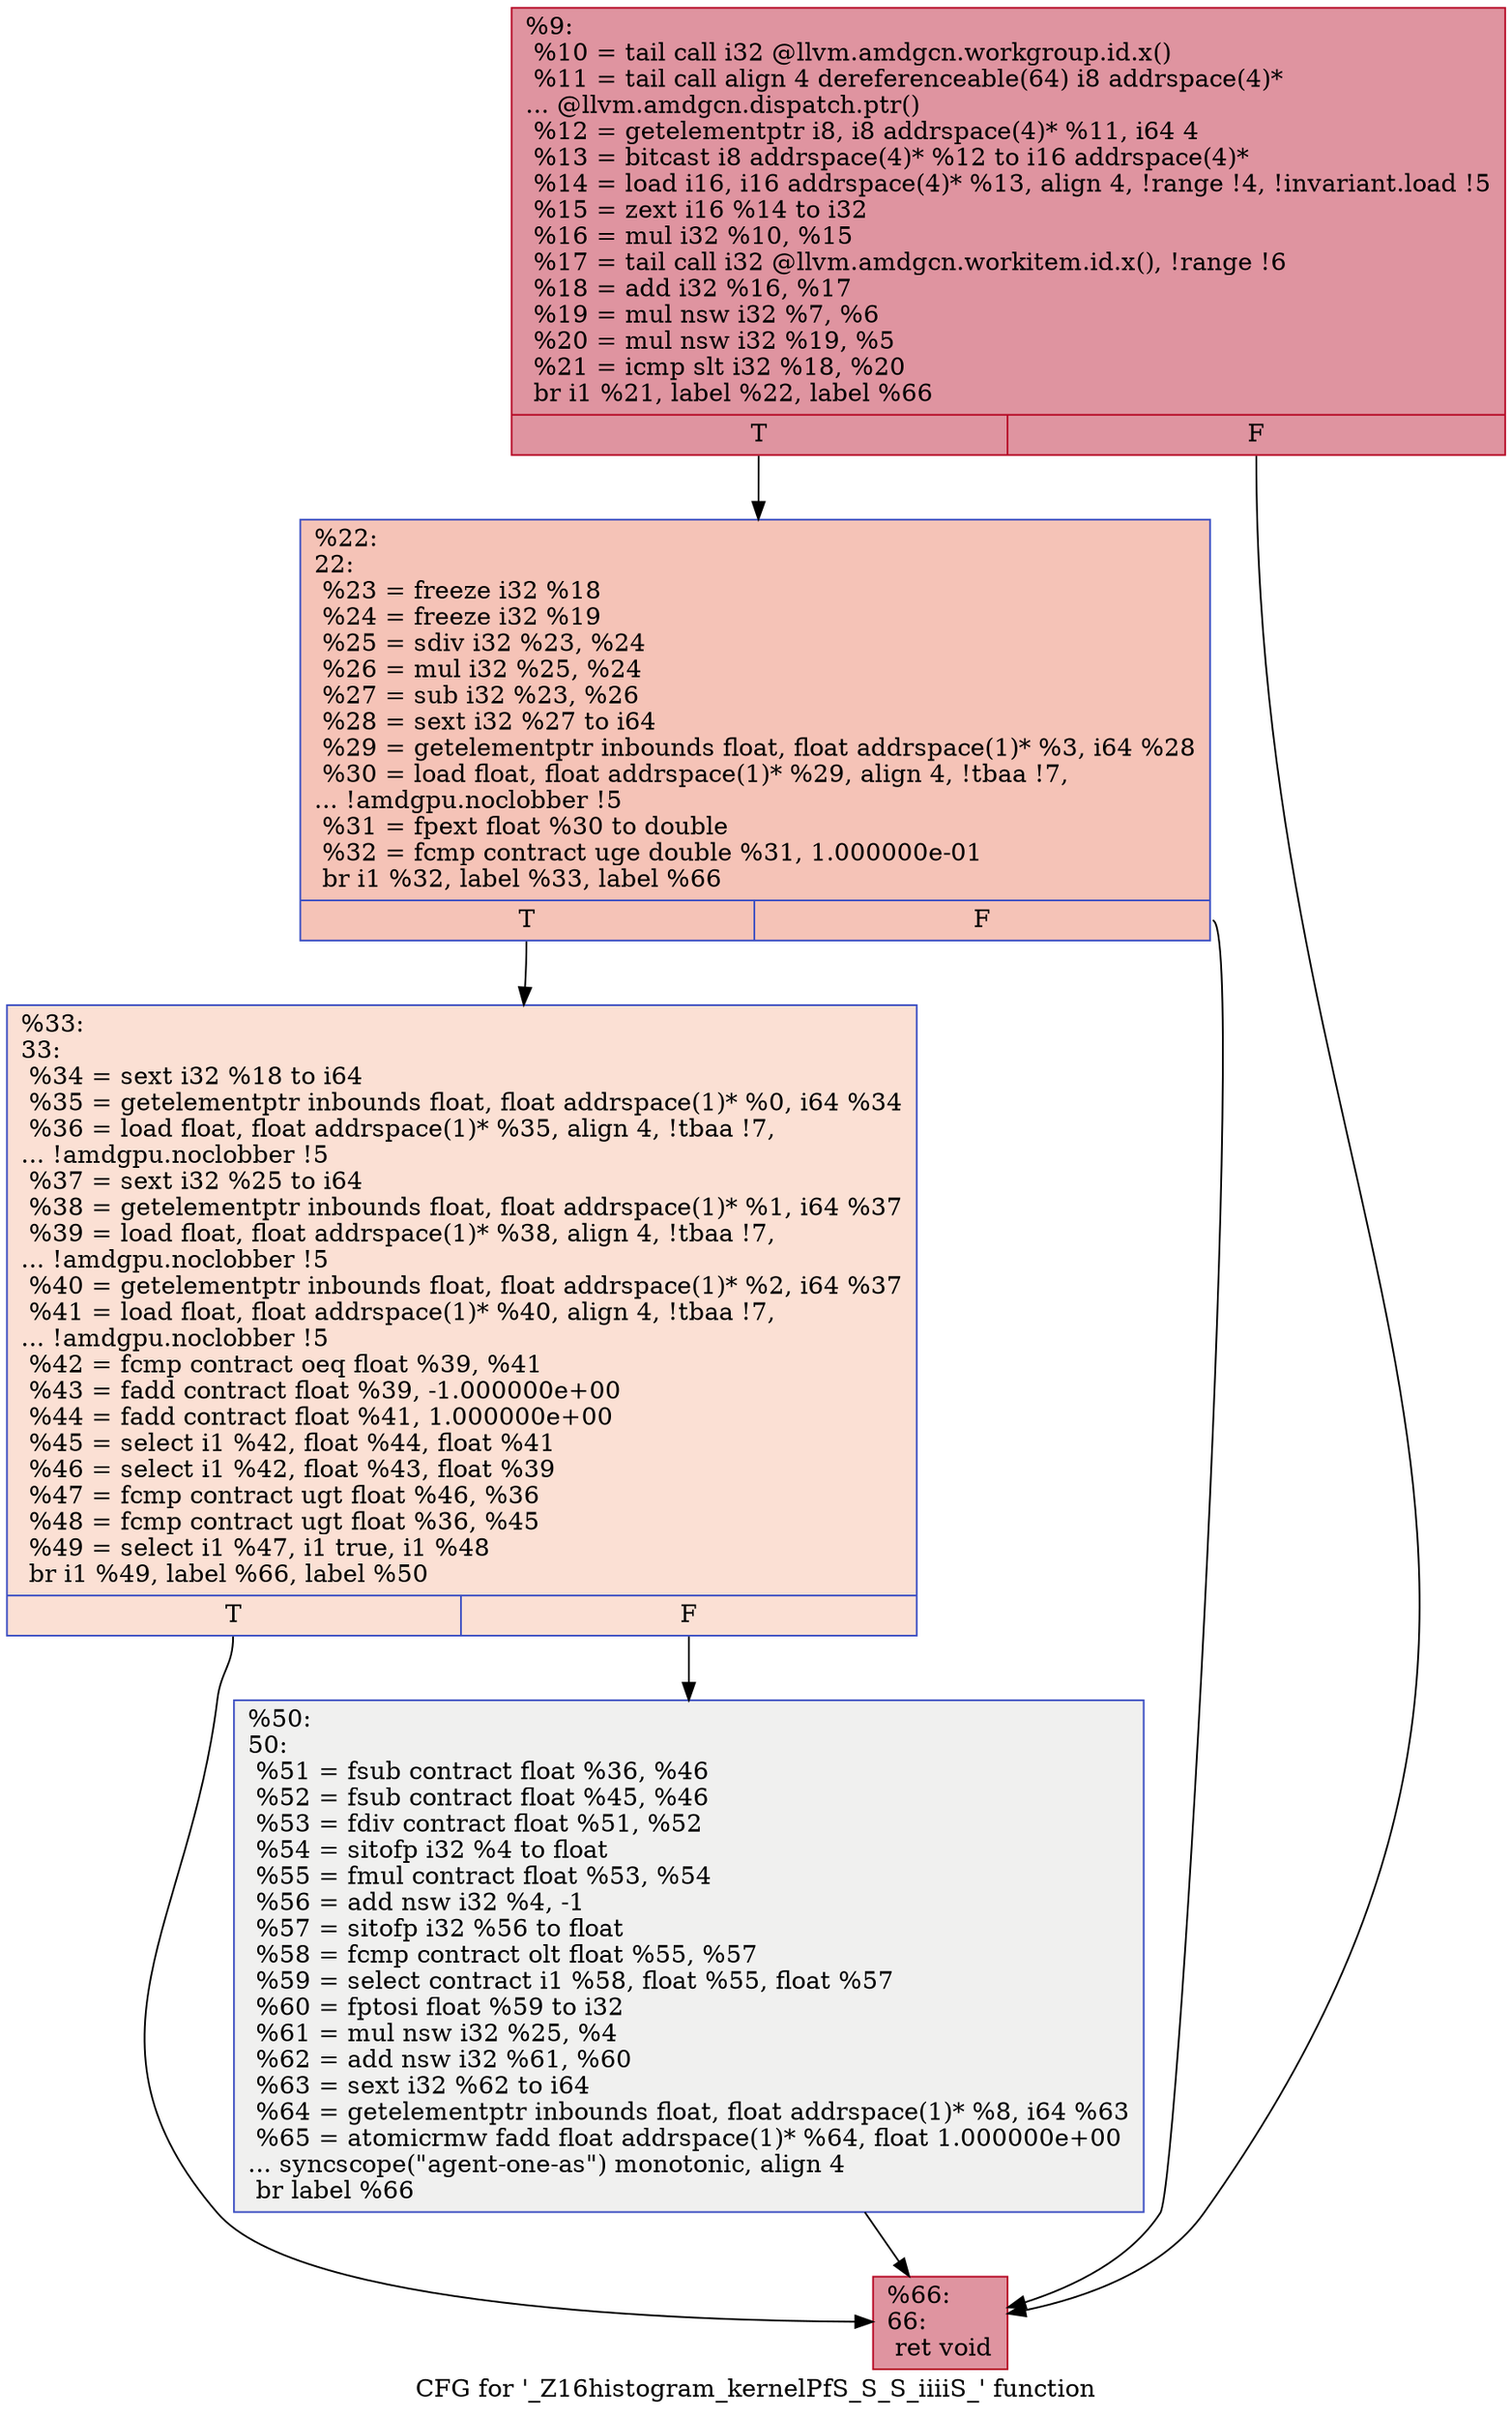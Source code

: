 digraph "CFG for '_Z16histogram_kernelPfS_S_S_iiiiS_' function" {
	label="CFG for '_Z16histogram_kernelPfS_S_S_iiiiS_' function";

	Node0x4ea8d80 [shape=record,color="#b70d28ff", style=filled, fillcolor="#b70d2870",label="{%9:\l  %10 = tail call i32 @llvm.amdgcn.workgroup.id.x()\l  %11 = tail call align 4 dereferenceable(64) i8 addrspace(4)*\l... @llvm.amdgcn.dispatch.ptr()\l  %12 = getelementptr i8, i8 addrspace(4)* %11, i64 4\l  %13 = bitcast i8 addrspace(4)* %12 to i16 addrspace(4)*\l  %14 = load i16, i16 addrspace(4)* %13, align 4, !range !4, !invariant.load !5\l  %15 = zext i16 %14 to i32\l  %16 = mul i32 %10, %15\l  %17 = tail call i32 @llvm.amdgcn.workitem.id.x(), !range !6\l  %18 = add i32 %16, %17\l  %19 = mul nsw i32 %7, %6\l  %20 = mul nsw i32 %19, %5\l  %21 = icmp slt i32 %18, %20\l  br i1 %21, label %22, label %66\l|{<s0>T|<s1>F}}"];
	Node0x4ea8d80:s0 -> Node0x4eab950;
	Node0x4ea8d80:s1 -> Node0x4eab9e0;
	Node0x4eab950 [shape=record,color="#3d50c3ff", style=filled, fillcolor="#e8765c70",label="{%22:\l22:                                               \l  %23 = freeze i32 %18\l  %24 = freeze i32 %19\l  %25 = sdiv i32 %23, %24\l  %26 = mul i32 %25, %24\l  %27 = sub i32 %23, %26\l  %28 = sext i32 %27 to i64\l  %29 = getelementptr inbounds float, float addrspace(1)* %3, i64 %28\l  %30 = load float, float addrspace(1)* %29, align 4, !tbaa !7,\l... !amdgpu.noclobber !5\l  %31 = fpext float %30 to double\l  %32 = fcmp contract uge double %31, 1.000000e-01\l  br i1 %32, label %33, label %66\l|{<s0>T|<s1>F}}"];
	Node0x4eab950:s0 -> Node0x4eab330;
	Node0x4eab950:s1 -> Node0x4eab9e0;
	Node0x4eab330 [shape=record,color="#3d50c3ff", style=filled, fillcolor="#f7b99e70",label="{%33:\l33:                                               \l  %34 = sext i32 %18 to i64\l  %35 = getelementptr inbounds float, float addrspace(1)* %0, i64 %34\l  %36 = load float, float addrspace(1)* %35, align 4, !tbaa !7,\l... !amdgpu.noclobber !5\l  %37 = sext i32 %25 to i64\l  %38 = getelementptr inbounds float, float addrspace(1)* %1, i64 %37\l  %39 = load float, float addrspace(1)* %38, align 4, !tbaa !7,\l... !amdgpu.noclobber !5\l  %40 = getelementptr inbounds float, float addrspace(1)* %2, i64 %37\l  %41 = load float, float addrspace(1)* %40, align 4, !tbaa !7,\l... !amdgpu.noclobber !5\l  %42 = fcmp contract oeq float %39, %41\l  %43 = fadd contract float %39, -1.000000e+00\l  %44 = fadd contract float %41, 1.000000e+00\l  %45 = select i1 %42, float %44, float %41\l  %46 = select i1 %42, float %43, float %39\l  %47 = fcmp contract ugt float %46, %36\l  %48 = fcmp contract ugt float %36, %45\l  %49 = select i1 %47, i1 true, i1 %48\l  br i1 %49, label %66, label %50\l|{<s0>T|<s1>F}}"];
	Node0x4eab330:s0 -> Node0x4eab9e0;
	Node0x4eab330:s1 -> Node0x4eae460;
	Node0x4eae460 [shape=record,color="#3d50c3ff", style=filled, fillcolor="#dedcdb70",label="{%50:\l50:                                               \l  %51 = fsub contract float %36, %46\l  %52 = fsub contract float %45, %46\l  %53 = fdiv contract float %51, %52\l  %54 = sitofp i32 %4 to float\l  %55 = fmul contract float %53, %54\l  %56 = add nsw i32 %4, -1\l  %57 = sitofp i32 %56 to float\l  %58 = fcmp contract olt float %55, %57\l  %59 = select contract i1 %58, float %55, float %57\l  %60 = fptosi float %59 to i32\l  %61 = mul nsw i32 %25, %4\l  %62 = add nsw i32 %61, %60\l  %63 = sext i32 %62 to i64\l  %64 = getelementptr inbounds float, float addrspace(1)* %8, i64 %63\l  %65 = atomicrmw fadd float addrspace(1)* %64, float 1.000000e+00\l... syncscope(\"agent-one-as\") monotonic, align 4\l  br label %66\l}"];
	Node0x4eae460 -> Node0x4eab9e0;
	Node0x4eab9e0 [shape=record,color="#b70d28ff", style=filled, fillcolor="#b70d2870",label="{%66:\l66:                                               \l  ret void\l}"];
}
